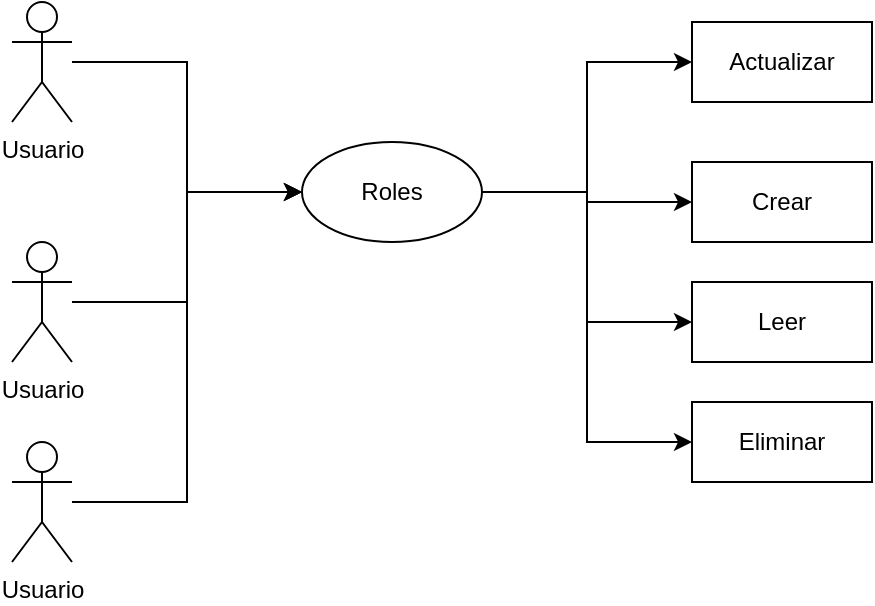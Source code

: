 <mxfile version="17.5.0" type="github">
  <diagram id="R2lEEEUBdFMjLlhIrx00" name="Page-1">
    <mxGraphModel dx="1038" dy="546" grid="1" gridSize="10" guides="1" tooltips="1" connect="1" arrows="1" fold="1" page="1" pageScale="1" pageWidth="850" pageHeight="1100" math="0" shadow="0" extFonts="Permanent Marker^https://fonts.googleapis.com/css?family=Permanent+Marker">
      <root>
        <mxCell id="0" />
        <mxCell id="1" parent="0" />
        <mxCell id="M0097tMdwsT1JYzbOrZ6-18" style="edgeStyle=orthogonalEdgeStyle;rounded=0;orthogonalLoop=1;jettySize=auto;html=1;entryX=0;entryY=0.5;entryDx=0;entryDy=0;" edge="1" parent="1" source="M0097tMdwsT1JYzbOrZ6-1" target="M0097tMdwsT1JYzbOrZ6-2">
          <mxGeometry relative="1" as="geometry" />
        </mxCell>
        <mxCell id="M0097tMdwsT1JYzbOrZ6-1" value="Usuario" style="shape=umlActor;verticalLabelPosition=bottom;verticalAlign=top;html=1;outlineConnect=0;" vertex="1" parent="1">
          <mxGeometry x="190" y="160" width="30" height="60" as="geometry" />
        </mxCell>
        <mxCell id="M0097tMdwsT1JYzbOrZ6-19" style="edgeStyle=orthogonalEdgeStyle;rounded=0;orthogonalLoop=1;jettySize=auto;html=1;entryX=0;entryY=0.5;entryDx=0;entryDy=0;" edge="1" parent="1" source="M0097tMdwsT1JYzbOrZ6-2" target="M0097tMdwsT1JYzbOrZ6-3">
          <mxGeometry relative="1" as="geometry" />
        </mxCell>
        <mxCell id="M0097tMdwsT1JYzbOrZ6-20" style="edgeStyle=orthogonalEdgeStyle;rounded=0;orthogonalLoop=1;jettySize=auto;html=1;" edge="1" parent="1" source="M0097tMdwsT1JYzbOrZ6-2" target="M0097tMdwsT1JYzbOrZ6-5">
          <mxGeometry relative="1" as="geometry" />
        </mxCell>
        <mxCell id="M0097tMdwsT1JYzbOrZ6-21" style="edgeStyle=orthogonalEdgeStyle;rounded=0;orthogonalLoop=1;jettySize=auto;html=1;entryX=0;entryY=0.5;entryDx=0;entryDy=0;" edge="1" parent="1" source="M0097tMdwsT1JYzbOrZ6-2" target="M0097tMdwsT1JYzbOrZ6-6">
          <mxGeometry relative="1" as="geometry" />
        </mxCell>
        <mxCell id="M0097tMdwsT1JYzbOrZ6-22" style="edgeStyle=orthogonalEdgeStyle;rounded=0;orthogonalLoop=1;jettySize=auto;html=1;entryX=0;entryY=0.5;entryDx=0;entryDy=0;" edge="1" parent="1" source="M0097tMdwsT1JYzbOrZ6-2" target="M0097tMdwsT1JYzbOrZ6-7">
          <mxGeometry relative="1" as="geometry" />
        </mxCell>
        <mxCell id="M0097tMdwsT1JYzbOrZ6-2" value="Roles" style="ellipse;whiteSpace=wrap;html=1;" vertex="1" parent="1">
          <mxGeometry x="335" y="230" width="90" height="50" as="geometry" />
        </mxCell>
        <mxCell id="M0097tMdwsT1JYzbOrZ6-3" value="Actualizar" style="rounded=0;whiteSpace=wrap;html=1;" vertex="1" parent="1">
          <mxGeometry x="530" y="170" width="90" height="40" as="geometry" />
        </mxCell>
        <mxCell id="M0097tMdwsT1JYzbOrZ6-17" style="edgeStyle=orthogonalEdgeStyle;rounded=0;orthogonalLoop=1;jettySize=auto;html=1;entryX=0;entryY=0.5;entryDx=0;entryDy=0;" edge="1" parent="1" source="M0097tMdwsT1JYzbOrZ6-4" target="M0097tMdwsT1JYzbOrZ6-2">
          <mxGeometry relative="1" as="geometry" />
        </mxCell>
        <mxCell id="M0097tMdwsT1JYzbOrZ6-4" value="Usuario" style="shape=umlActor;verticalLabelPosition=bottom;verticalAlign=top;html=1;outlineConnect=0;" vertex="1" parent="1">
          <mxGeometry x="190" y="280" width="30" height="60" as="geometry" />
        </mxCell>
        <mxCell id="M0097tMdwsT1JYzbOrZ6-5" value="Crear" style="rounded=0;whiteSpace=wrap;html=1;" vertex="1" parent="1">
          <mxGeometry x="530" y="240" width="90" height="40" as="geometry" />
        </mxCell>
        <mxCell id="M0097tMdwsT1JYzbOrZ6-6" value="Leer" style="rounded=0;whiteSpace=wrap;html=1;" vertex="1" parent="1">
          <mxGeometry x="530" y="300" width="90" height="40" as="geometry" />
        </mxCell>
        <mxCell id="M0097tMdwsT1JYzbOrZ6-7" value="Eliminar" style="rounded=0;whiteSpace=wrap;html=1;" vertex="1" parent="1">
          <mxGeometry x="530" y="360" width="90" height="40" as="geometry" />
        </mxCell>
        <mxCell id="M0097tMdwsT1JYzbOrZ6-16" style="edgeStyle=orthogonalEdgeStyle;rounded=0;orthogonalLoop=1;jettySize=auto;html=1;entryX=0;entryY=0.5;entryDx=0;entryDy=0;" edge="1" parent="1" source="M0097tMdwsT1JYzbOrZ6-13" target="M0097tMdwsT1JYzbOrZ6-2">
          <mxGeometry relative="1" as="geometry" />
        </mxCell>
        <mxCell id="M0097tMdwsT1JYzbOrZ6-13" value="Usuario" style="shape=umlActor;verticalLabelPosition=bottom;verticalAlign=top;html=1;outlineConnect=0;" vertex="1" parent="1">
          <mxGeometry x="190" y="380" width="30" height="60" as="geometry" />
        </mxCell>
      </root>
    </mxGraphModel>
  </diagram>
</mxfile>

